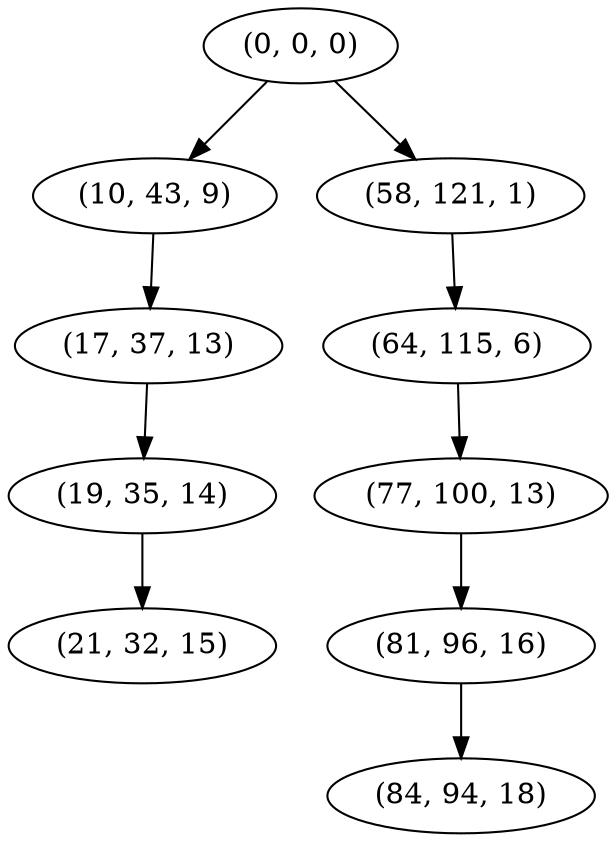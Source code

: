 digraph tree {
    "(0, 0, 0)";
    "(10, 43, 9)";
    "(17, 37, 13)";
    "(19, 35, 14)";
    "(21, 32, 15)";
    "(58, 121, 1)";
    "(64, 115, 6)";
    "(77, 100, 13)";
    "(81, 96, 16)";
    "(84, 94, 18)";
    "(0, 0, 0)" -> "(10, 43, 9)";
    "(0, 0, 0)" -> "(58, 121, 1)";
    "(10, 43, 9)" -> "(17, 37, 13)";
    "(17, 37, 13)" -> "(19, 35, 14)";
    "(19, 35, 14)" -> "(21, 32, 15)";
    "(58, 121, 1)" -> "(64, 115, 6)";
    "(64, 115, 6)" -> "(77, 100, 13)";
    "(77, 100, 13)" -> "(81, 96, 16)";
    "(81, 96, 16)" -> "(84, 94, 18)";
}
